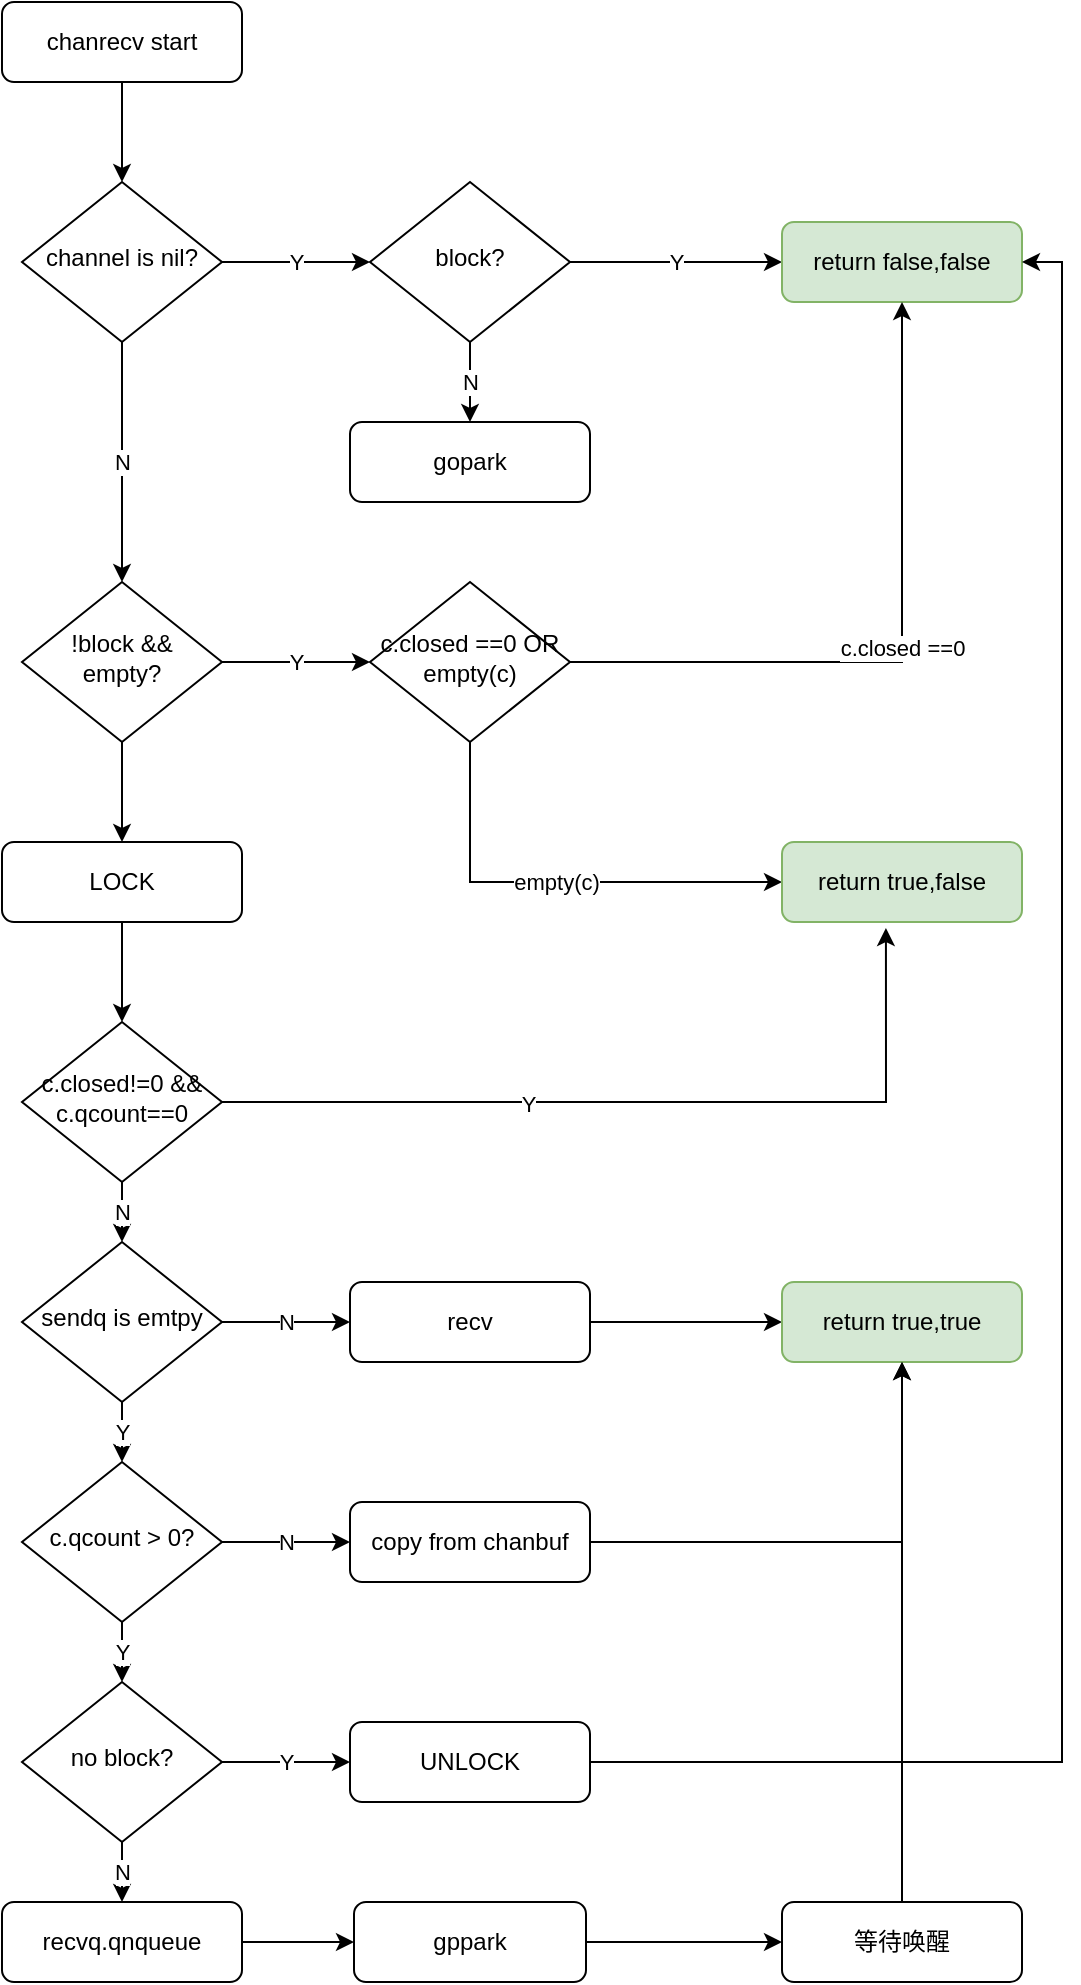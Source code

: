 <mxfile version="15.5.1" type="github">
  <diagram id="C5RBs43oDa-KdzZeNtuy" name="Page-1">
    <mxGraphModel dx="1038" dy="547" grid="1" gridSize="10" guides="1" tooltips="1" connect="1" arrows="1" fold="1" page="1" pageScale="1" pageWidth="827" pageHeight="1169" math="0" shadow="0">
      <root>
        <mxCell id="WIyWlLk6GJQsqaUBKTNV-0" />
        <mxCell id="WIyWlLk6GJQsqaUBKTNV-1" parent="WIyWlLk6GJQsqaUBKTNV-0" />
        <mxCell id="zi32WvDcoemRDKbtRc52-2" style="edgeStyle=orthogonalEdgeStyle;rounded=0;orthogonalLoop=1;jettySize=auto;html=1;" edge="1" parent="WIyWlLk6GJQsqaUBKTNV-1" source="WIyWlLk6GJQsqaUBKTNV-3" target="zi32WvDcoemRDKbtRc52-0">
          <mxGeometry relative="1" as="geometry" />
        </mxCell>
        <mxCell id="WIyWlLk6GJQsqaUBKTNV-3" value="chanrecv start" style="rounded=1;whiteSpace=wrap;html=1;fontSize=12;glass=0;strokeWidth=1;shadow=0;" parent="WIyWlLk6GJQsqaUBKTNV-1" vertex="1">
          <mxGeometry x="180" y="100" width="120" height="40" as="geometry" />
        </mxCell>
        <mxCell id="zi32WvDcoemRDKbtRc52-6" value="Y" style="edgeStyle=orthogonalEdgeStyle;rounded=0;orthogonalLoop=1;jettySize=auto;html=1;" edge="1" parent="WIyWlLk6GJQsqaUBKTNV-1" source="zi32WvDcoemRDKbtRc52-0" target="zi32WvDcoemRDKbtRc52-5">
          <mxGeometry relative="1" as="geometry" />
        </mxCell>
        <mxCell id="zi32WvDcoemRDKbtRc52-11" value="N" style="edgeStyle=orthogonalEdgeStyle;rounded=0;orthogonalLoop=1;jettySize=auto;html=1;" edge="1" parent="WIyWlLk6GJQsqaUBKTNV-1" source="zi32WvDcoemRDKbtRc52-0" target="zi32WvDcoemRDKbtRc52-10">
          <mxGeometry relative="1" as="geometry" />
        </mxCell>
        <mxCell id="zi32WvDcoemRDKbtRc52-0" value="channel is nil?" style="rhombus;whiteSpace=wrap;html=1;shadow=0;fontFamily=Helvetica;fontSize=12;align=center;strokeWidth=1;spacing=6;spacingTop=-4;" vertex="1" parent="WIyWlLk6GJQsqaUBKTNV-1">
          <mxGeometry x="190" y="190" width="100" height="80" as="geometry" />
        </mxCell>
        <mxCell id="zi32WvDcoemRDKbtRc52-3" value="gopark" style="rounded=1;whiteSpace=wrap;html=1;fontSize=12;glass=0;strokeWidth=1;shadow=0;" vertex="1" parent="WIyWlLk6GJQsqaUBKTNV-1">
          <mxGeometry x="354" y="310" width="120" height="40" as="geometry" />
        </mxCell>
        <mxCell id="zi32WvDcoemRDKbtRc52-7" value="N" style="edgeStyle=orthogonalEdgeStyle;rounded=0;orthogonalLoop=1;jettySize=auto;html=1;" edge="1" parent="WIyWlLk6GJQsqaUBKTNV-1" source="zi32WvDcoemRDKbtRc52-5" target="zi32WvDcoemRDKbtRc52-3">
          <mxGeometry relative="1" as="geometry" />
        </mxCell>
        <mxCell id="zi32WvDcoemRDKbtRc52-9" value="Y" style="edgeStyle=orthogonalEdgeStyle;rounded=0;orthogonalLoop=1;jettySize=auto;html=1;entryX=0;entryY=0.5;entryDx=0;entryDy=0;" edge="1" parent="WIyWlLk6GJQsqaUBKTNV-1" source="zi32WvDcoemRDKbtRc52-5" target="zi32WvDcoemRDKbtRc52-8">
          <mxGeometry relative="1" as="geometry" />
        </mxCell>
        <mxCell id="zi32WvDcoemRDKbtRc52-5" value="block?" style="rhombus;whiteSpace=wrap;html=1;shadow=0;fontFamily=Helvetica;fontSize=12;align=center;strokeWidth=1;spacing=6;spacingTop=-4;" vertex="1" parent="WIyWlLk6GJQsqaUBKTNV-1">
          <mxGeometry x="364" y="190" width="100" height="80" as="geometry" />
        </mxCell>
        <mxCell id="zi32WvDcoemRDKbtRc52-8" value="return false,false" style="rounded=1;whiteSpace=wrap;html=1;fontSize=12;glass=0;strokeWidth=1;shadow=0;fillColor=#d5e8d4;strokeColor=#82b366;" vertex="1" parent="WIyWlLk6GJQsqaUBKTNV-1">
          <mxGeometry x="570" y="210" width="120" height="40" as="geometry" />
        </mxCell>
        <mxCell id="zi32WvDcoemRDKbtRc52-13" value="Y" style="edgeStyle=orthogonalEdgeStyle;rounded=0;orthogonalLoop=1;jettySize=auto;html=1;" edge="1" parent="WIyWlLk6GJQsqaUBKTNV-1" source="zi32WvDcoemRDKbtRc52-10" target="zi32WvDcoemRDKbtRc52-12">
          <mxGeometry relative="1" as="geometry" />
        </mxCell>
        <mxCell id="zi32WvDcoemRDKbtRc52-28" style="edgeStyle=orthogonalEdgeStyle;rounded=0;orthogonalLoop=1;jettySize=auto;html=1;" edge="1" parent="WIyWlLk6GJQsqaUBKTNV-1" source="zi32WvDcoemRDKbtRc52-10" target="zi32WvDcoemRDKbtRc52-27">
          <mxGeometry relative="1" as="geometry" />
        </mxCell>
        <mxCell id="zi32WvDcoemRDKbtRc52-10" value="!block &amp;amp;&amp;amp; empty?" style="rhombus;whiteSpace=wrap;html=1;shadow=0;fontFamily=Helvetica;fontSize=12;align=center;strokeWidth=1;spacing=6;spacingTop=-4;" vertex="1" parent="WIyWlLk6GJQsqaUBKTNV-1">
          <mxGeometry x="190" y="390" width="100" height="80" as="geometry" />
        </mxCell>
        <mxCell id="zi32WvDcoemRDKbtRc52-24" value="c.closed ==0" style="edgeStyle=orthogonalEdgeStyle;rounded=0;orthogonalLoop=1;jettySize=auto;html=1;entryX=0.5;entryY=1;entryDx=0;entryDy=0;" edge="1" parent="WIyWlLk6GJQsqaUBKTNV-1" source="zi32WvDcoemRDKbtRc52-12" target="zi32WvDcoemRDKbtRc52-8">
          <mxGeometry relative="1" as="geometry" />
        </mxCell>
        <mxCell id="zi32WvDcoemRDKbtRc52-26" value="empty(c)" style="edgeStyle=orthogonalEdgeStyle;rounded=0;orthogonalLoop=1;jettySize=auto;html=1;entryX=0;entryY=0.5;entryDx=0;entryDy=0;" edge="1" parent="WIyWlLk6GJQsqaUBKTNV-1" source="zi32WvDcoemRDKbtRc52-12" target="zi32WvDcoemRDKbtRc52-18">
          <mxGeometry relative="1" as="geometry">
            <Array as="points">
              <mxPoint x="414" y="540" />
            </Array>
          </mxGeometry>
        </mxCell>
        <mxCell id="zi32WvDcoemRDKbtRc52-12" value="c.closed ==0 OR empty(c)" style="rhombus;whiteSpace=wrap;html=1;shadow=0;fontFamily=Helvetica;fontSize=12;align=center;strokeWidth=1;spacing=6;spacingTop=-4;" vertex="1" parent="WIyWlLk6GJQsqaUBKTNV-1">
          <mxGeometry x="364" y="390" width="100" height="80" as="geometry" />
        </mxCell>
        <mxCell id="zi32WvDcoemRDKbtRc52-18" value="return true,false" style="rounded=1;whiteSpace=wrap;html=1;fontSize=12;glass=0;strokeWidth=1;shadow=0;fillColor=#d5e8d4;strokeColor=#82b366;" vertex="1" parent="WIyWlLk6GJQsqaUBKTNV-1">
          <mxGeometry x="570" y="520" width="120" height="40" as="geometry" />
        </mxCell>
        <mxCell id="zi32WvDcoemRDKbtRc52-32" style="edgeStyle=orthogonalEdgeStyle;rounded=0;orthogonalLoop=1;jettySize=auto;html=1;entryX=0.5;entryY=0;entryDx=0;entryDy=0;" edge="1" parent="WIyWlLk6GJQsqaUBKTNV-1" source="zi32WvDcoemRDKbtRc52-27" target="zi32WvDcoemRDKbtRc52-29">
          <mxGeometry relative="1" as="geometry" />
        </mxCell>
        <mxCell id="zi32WvDcoemRDKbtRc52-27" value="LOCK" style="rounded=1;whiteSpace=wrap;html=1;fontSize=12;glass=0;strokeWidth=1;shadow=0;" vertex="1" parent="WIyWlLk6GJQsqaUBKTNV-1">
          <mxGeometry x="180" y="520" width="120" height="40" as="geometry" />
        </mxCell>
        <mxCell id="zi32WvDcoemRDKbtRc52-30" style="edgeStyle=orthogonalEdgeStyle;rounded=0;orthogonalLoop=1;jettySize=auto;html=1;entryX=0.433;entryY=1.075;entryDx=0;entryDy=0;entryPerimeter=0;" edge="1" parent="WIyWlLk6GJQsqaUBKTNV-1" source="zi32WvDcoemRDKbtRc52-29" target="zi32WvDcoemRDKbtRc52-18">
          <mxGeometry relative="1" as="geometry" />
        </mxCell>
        <mxCell id="zi32WvDcoemRDKbtRc52-31" value="Y" style="edgeLabel;html=1;align=center;verticalAlign=middle;resizable=0;points=[];" vertex="1" connectable="0" parent="zi32WvDcoemRDKbtRc52-30">
          <mxGeometry x="-0.269" y="-1" relative="1" as="geometry">
            <mxPoint as="offset" />
          </mxGeometry>
        </mxCell>
        <mxCell id="zi32WvDcoemRDKbtRc52-38" value="N" style="edgeStyle=orthogonalEdgeStyle;rounded=0;orthogonalLoop=1;jettySize=auto;html=1;" edge="1" parent="WIyWlLk6GJQsqaUBKTNV-1" source="zi32WvDcoemRDKbtRc52-29" target="zi32WvDcoemRDKbtRc52-33">
          <mxGeometry relative="1" as="geometry" />
        </mxCell>
        <mxCell id="zi32WvDcoemRDKbtRc52-29" value="c.closed!=0 &amp;amp;&amp;amp; c.qcount==0" style="rhombus;whiteSpace=wrap;html=1;shadow=0;fontFamily=Helvetica;fontSize=12;align=center;strokeWidth=1;spacing=6;spacingTop=-4;" vertex="1" parent="WIyWlLk6GJQsqaUBKTNV-1">
          <mxGeometry x="190" y="610" width="100" height="80" as="geometry" />
        </mxCell>
        <mxCell id="zi32WvDcoemRDKbtRc52-40" value="N" style="edgeStyle=orthogonalEdgeStyle;rounded=0;orthogonalLoop=1;jettySize=auto;html=1;" edge="1" parent="WIyWlLk6GJQsqaUBKTNV-1" source="zi32WvDcoemRDKbtRc52-33" target="zi32WvDcoemRDKbtRc52-34">
          <mxGeometry relative="1" as="geometry" />
        </mxCell>
        <mxCell id="zi32WvDcoemRDKbtRc52-41" value="Y" style="edgeStyle=orthogonalEdgeStyle;rounded=0;orthogonalLoop=1;jettySize=auto;html=1;entryX=0.5;entryY=0;entryDx=0;entryDy=0;" edge="1" parent="WIyWlLk6GJQsqaUBKTNV-1" source="zi32WvDcoemRDKbtRc52-33" target="zi32WvDcoemRDKbtRc52-39">
          <mxGeometry relative="1" as="geometry" />
        </mxCell>
        <mxCell id="zi32WvDcoemRDKbtRc52-33" value="sendq is emtpy" style="rhombus;whiteSpace=wrap;html=1;shadow=0;fontFamily=Helvetica;fontSize=12;align=center;strokeWidth=1;spacing=6;spacingTop=-4;" vertex="1" parent="WIyWlLk6GJQsqaUBKTNV-1">
          <mxGeometry x="190" y="720" width="100" height="80" as="geometry" />
        </mxCell>
        <mxCell id="zi32WvDcoemRDKbtRc52-37" style="edgeStyle=orthogonalEdgeStyle;rounded=0;orthogonalLoop=1;jettySize=auto;html=1;entryX=0;entryY=0.5;entryDx=0;entryDy=0;" edge="1" parent="WIyWlLk6GJQsqaUBKTNV-1" source="zi32WvDcoemRDKbtRc52-34" target="zi32WvDcoemRDKbtRc52-36">
          <mxGeometry relative="1" as="geometry" />
        </mxCell>
        <mxCell id="zi32WvDcoemRDKbtRc52-34" value="recv" style="rounded=1;whiteSpace=wrap;html=1;fontSize=12;glass=0;strokeWidth=1;shadow=0;" vertex="1" parent="WIyWlLk6GJQsqaUBKTNV-1">
          <mxGeometry x="354" y="740" width="120" height="40" as="geometry" />
        </mxCell>
        <mxCell id="zi32WvDcoemRDKbtRc52-36" value="return true,true" style="rounded=1;whiteSpace=wrap;html=1;fontSize=12;glass=0;strokeWidth=1;shadow=0;fillColor=#d5e8d4;strokeColor=#82b366;" vertex="1" parent="WIyWlLk6GJQsqaUBKTNV-1">
          <mxGeometry x="570" y="740" width="120" height="40" as="geometry" />
        </mxCell>
        <mxCell id="zi32WvDcoemRDKbtRc52-43" value="N" style="edgeStyle=orthogonalEdgeStyle;rounded=0;orthogonalLoop=1;jettySize=auto;html=1;" edge="1" parent="WIyWlLk6GJQsqaUBKTNV-1" source="zi32WvDcoemRDKbtRc52-39" target="zi32WvDcoemRDKbtRc52-42">
          <mxGeometry relative="1" as="geometry" />
        </mxCell>
        <mxCell id="zi32WvDcoemRDKbtRc52-46" value="Y" style="edgeStyle=orthogonalEdgeStyle;rounded=0;orthogonalLoop=1;jettySize=auto;html=1;entryX=0.5;entryY=0;entryDx=0;entryDy=0;" edge="1" parent="WIyWlLk6GJQsqaUBKTNV-1" source="zi32WvDcoemRDKbtRc52-39" target="zi32WvDcoemRDKbtRc52-45">
          <mxGeometry relative="1" as="geometry" />
        </mxCell>
        <mxCell id="zi32WvDcoemRDKbtRc52-39" value="c.qcount &amp;gt; 0?" style="rhombus;whiteSpace=wrap;html=1;shadow=0;fontFamily=Helvetica;fontSize=12;align=center;strokeWidth=1;spacing=6;spacingTop=-4;" vertex="1" parent="WIyWlLk6GJQsqaUBKTNV-1">
          <mxGeometry x="190" y="830" width="100" height="80" as="geometry" />
        </mxCell>
        <mxCell id="zi32WvDcoemRDKbtRc52-44" style="edgeStyle=orthogonalEdgeStyle;rounded=0;orthogonalLoop=1;jettySize=auto;html=1;entryX=0.5;entryY=1;entryDx=0;entryDy=0;" edge="1" parent="WIyWlLk6GJQsqaUBKTNV-1" source="zi32WvDcoemRDKbtRc52-42" target="zi32WvDcoemRDKbtRc52-36">
          <mxGeometry relative="1" as="geometry" />
        </mxCell>
        <mxCell id="zi32WvDcoemRDKbtRc52-42" value="copy from chanbuf" style="rounded=1;whiteSpace=wrap;html=1;fontSize=12;glass=0;strokeWidth=1;shadow=0;" vertex="1" parent="WIyWlLk6GJQsqaUBKTNV-1">
          <mxGeometry x="354" y="850" width="120" height="40" as="geometry" />
        </mxCell>
        <mxCell id="zi32WvDcoemRDKbtRc52-50" value="Y" style="edgeStyle=orthogonalEdgeStyle;rounded=0;orthogonalLoop=1;jettySize=auto;html=1;entryX=0;entryY=0.5;entryDx=0;entryDy=0;" edge="1" parent="WIyWlLk6GJQsqaUBKTNV-1" source="zi32WvDcoemRDKbtRc52-45" target="zi32WvDcoemRDKbtRc52-47">
          <mxGeometry relative="1" as="geometry" />
        </mxCell>
        <mxCell id="zi32WvDcoemRDKbtRc52-52" value="N" style="edgeStyle=orthogonalEdgeStyle;rounded=0;orthogonalLoop=1;jettySize=auto;html=1;" edge="1" parent="WIyWlLk6GJQsqaUBKTNV-1" source="zi32WvDcoemRDKbtRc52-45" target="zi32WvDcoemRDKbtRc52-51">
          <mxGeometry relative="1" as="geometry" />
        </mxCell>
        <mxCell id="zi32WvDcoemRDKbtRc52-45" value="no block?" style="rhombus;whiteSpace=wrap;html=1;shadow=0;fontFamily=Helvetica;fontSize=12;align=center;strokeWidth=1;spacing=6;spacingTop=-4;" vertex="1" parent="WIyWlLk6GJQsqaUBKTNV-1">
          <mxGeometry x="190" y="940" width="100" height="80" as="geometry" />
        </mxCell>
        <mxCell id="zi32WvDcoemRDKbtRc52-49" style="edgeStyle=orthogonalEdgeStyle;rounded=0;orthogonalLoop=1;jettySize=auto;html=1;entryX=1;entryY=0.5;entryDx=0;entryDy=0;" edge="1" parent="WIyWlLk6GJQsqaUBKTNV-1" source="zi32WvDcoemRDKbtRc52-47" target="zi32WvDcoemRDKbtRc52-8">
          <mxGeometry relative="1" as="geometry" />
        </mxCell>
        <mxCell id="zi32WvDcoemRDKbtRc52-47" value="UNLOCK" style="rounded=1;whiteSpace=wrap;html=1;fontSize=12;glass=0;strokeWidth=1;shadow=0;" vertex="1" parent="WIyWlLk6GJQsqaUBKTNV-1">
          <mxGeometry x="354" y="960" width="120" height="40" as="geometry" />
        </mxCell>
        <mxCell id="zi32WvDcoemRDKbtRc52-54" style="edgeStyle=orthogonalEdgeStyle;rounded=0;orthogonalLoop=1;jettySize=auto;html=1;" edge="1" parent="WIyWlLk6GJQsqaUBKTNV-1" source="zi32WvDcoemRDKbtRc52-51" target="zi32WvDcoemRDKbtRc52-53">
          <mxGeometry relative="1" as="geometry" />
        </mxCell>
        <mxCell id="zi32WvDcoemRDKbtRc52-51" value="recvq.qnqueue" style="rounded=1;whiteSpace=wrap;html=1;fontSize=12;glass=0;strokeWidth=1;shadow=0;" vertex="1" parent="WIyWlLk6GJQsqaUBKTNV-1">
          <mxGeometry x="180" y="1050" width="120" height="40" as="geometry" />
        </mxCell>
        <mxCell id="zi32WvDcoemRDKbtRc52-56" style="edgeStyle=orthogonalEdgeStyle;rounded=0;orthogonalLoop=1;jettySize=auto;html=1;" edge="1" parent="WIyWlLk6GJQsqaUBKTNV-1" source="zi32WvDcoemRDKbtRc52-53" target="zi32WvDcoemRDKbtRc52-55">
          <mxGeometry relative="1" as="geometry" />
        </mxCell>
        <mxCell id="zi32WvDcoemRDKbtRc52-53" value="gppark" style="rounded=1;whiteSpace=wrap;html=1;fontSize=12;glass=0;strokeWidth=1;shadow=0;" vertex="1" parent="WIyWlLk6GJQsqaUBKTNV-1">
          <mxGeometry x="356" y="1050" width="116" height="40" as="geometry" />
        </mxCell>
        <mxCell id="zi32WvDcoemRDKbtRc52-57" style="edgeStyle=orthogonalEdgeStyle;rounded=0;orthogonalLoop=1;jettySize=auto;html=1;" edge="1" parent="WIyWlLk6GJQsqaUBKTNV-1" source="zi32WvDcoemRDKbtRc52-55" target="zi32WvDcoemRDKbtRc52-36">
          <mxGeometry relative="1" as="geometry" />
        </mxCell>
        <mxCell id="zi32WvDcoemRDKbtRc52-55" value="等待唤醒" style="rounded=1;whiteSpace=wrap;html=1;fontSize=12;glass=0;strokeWidth=1;shadow=0;" vertex="1" parent="WIyWlLk6GJQsqaUBKTNV-1">
          <mxGeometry x="570" y="1050" width="120" height="40" as="geometry" />
        </mxCell>
      </root>
    </mxGraphModel>
  </diagram>
</mxfile>
